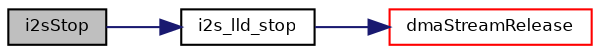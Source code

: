 digraph "i2sStop"
{
  bgcolor="transparent";
  edge [fontname="Helvetica",fontsize="8",labelfontname="Helvetica",labelfontsize="8"];
  node [fontname="Helvetica",fontsize="8",shape=record];
  rankdir="LR";
  Node22 [label="i2sStop",height=0.2,width=0.4,color="black", fillcolor="grey75", style="filled", fontcolor="black"];
  Node22 -> Node23 [color="midnightblue",fontsize="8",style="solid",fontname="Helvetica"];
  Node23 [label="i2s_lld_stop",height=0.2,width=0.4,color="black",URL="$group___i2_s.html#ga3a8cc1fe9eb29ab73b55e1ec076777d5",tooltip="Deactivates the I2S peripheral. "];
  Node23 -> Node24 [color="midnightblue",fontsize="8",style="solid",fontname="Helvetica"];
  Node24 [label="dmaStreamRelease",height=0.2,width=0.4,color="red",URL="$group___s_t_m32___d_m_a.html#ga6427d36d4aba6469fd46e53bf972211e",tooltip="Releases a DMA stream. "];
}
